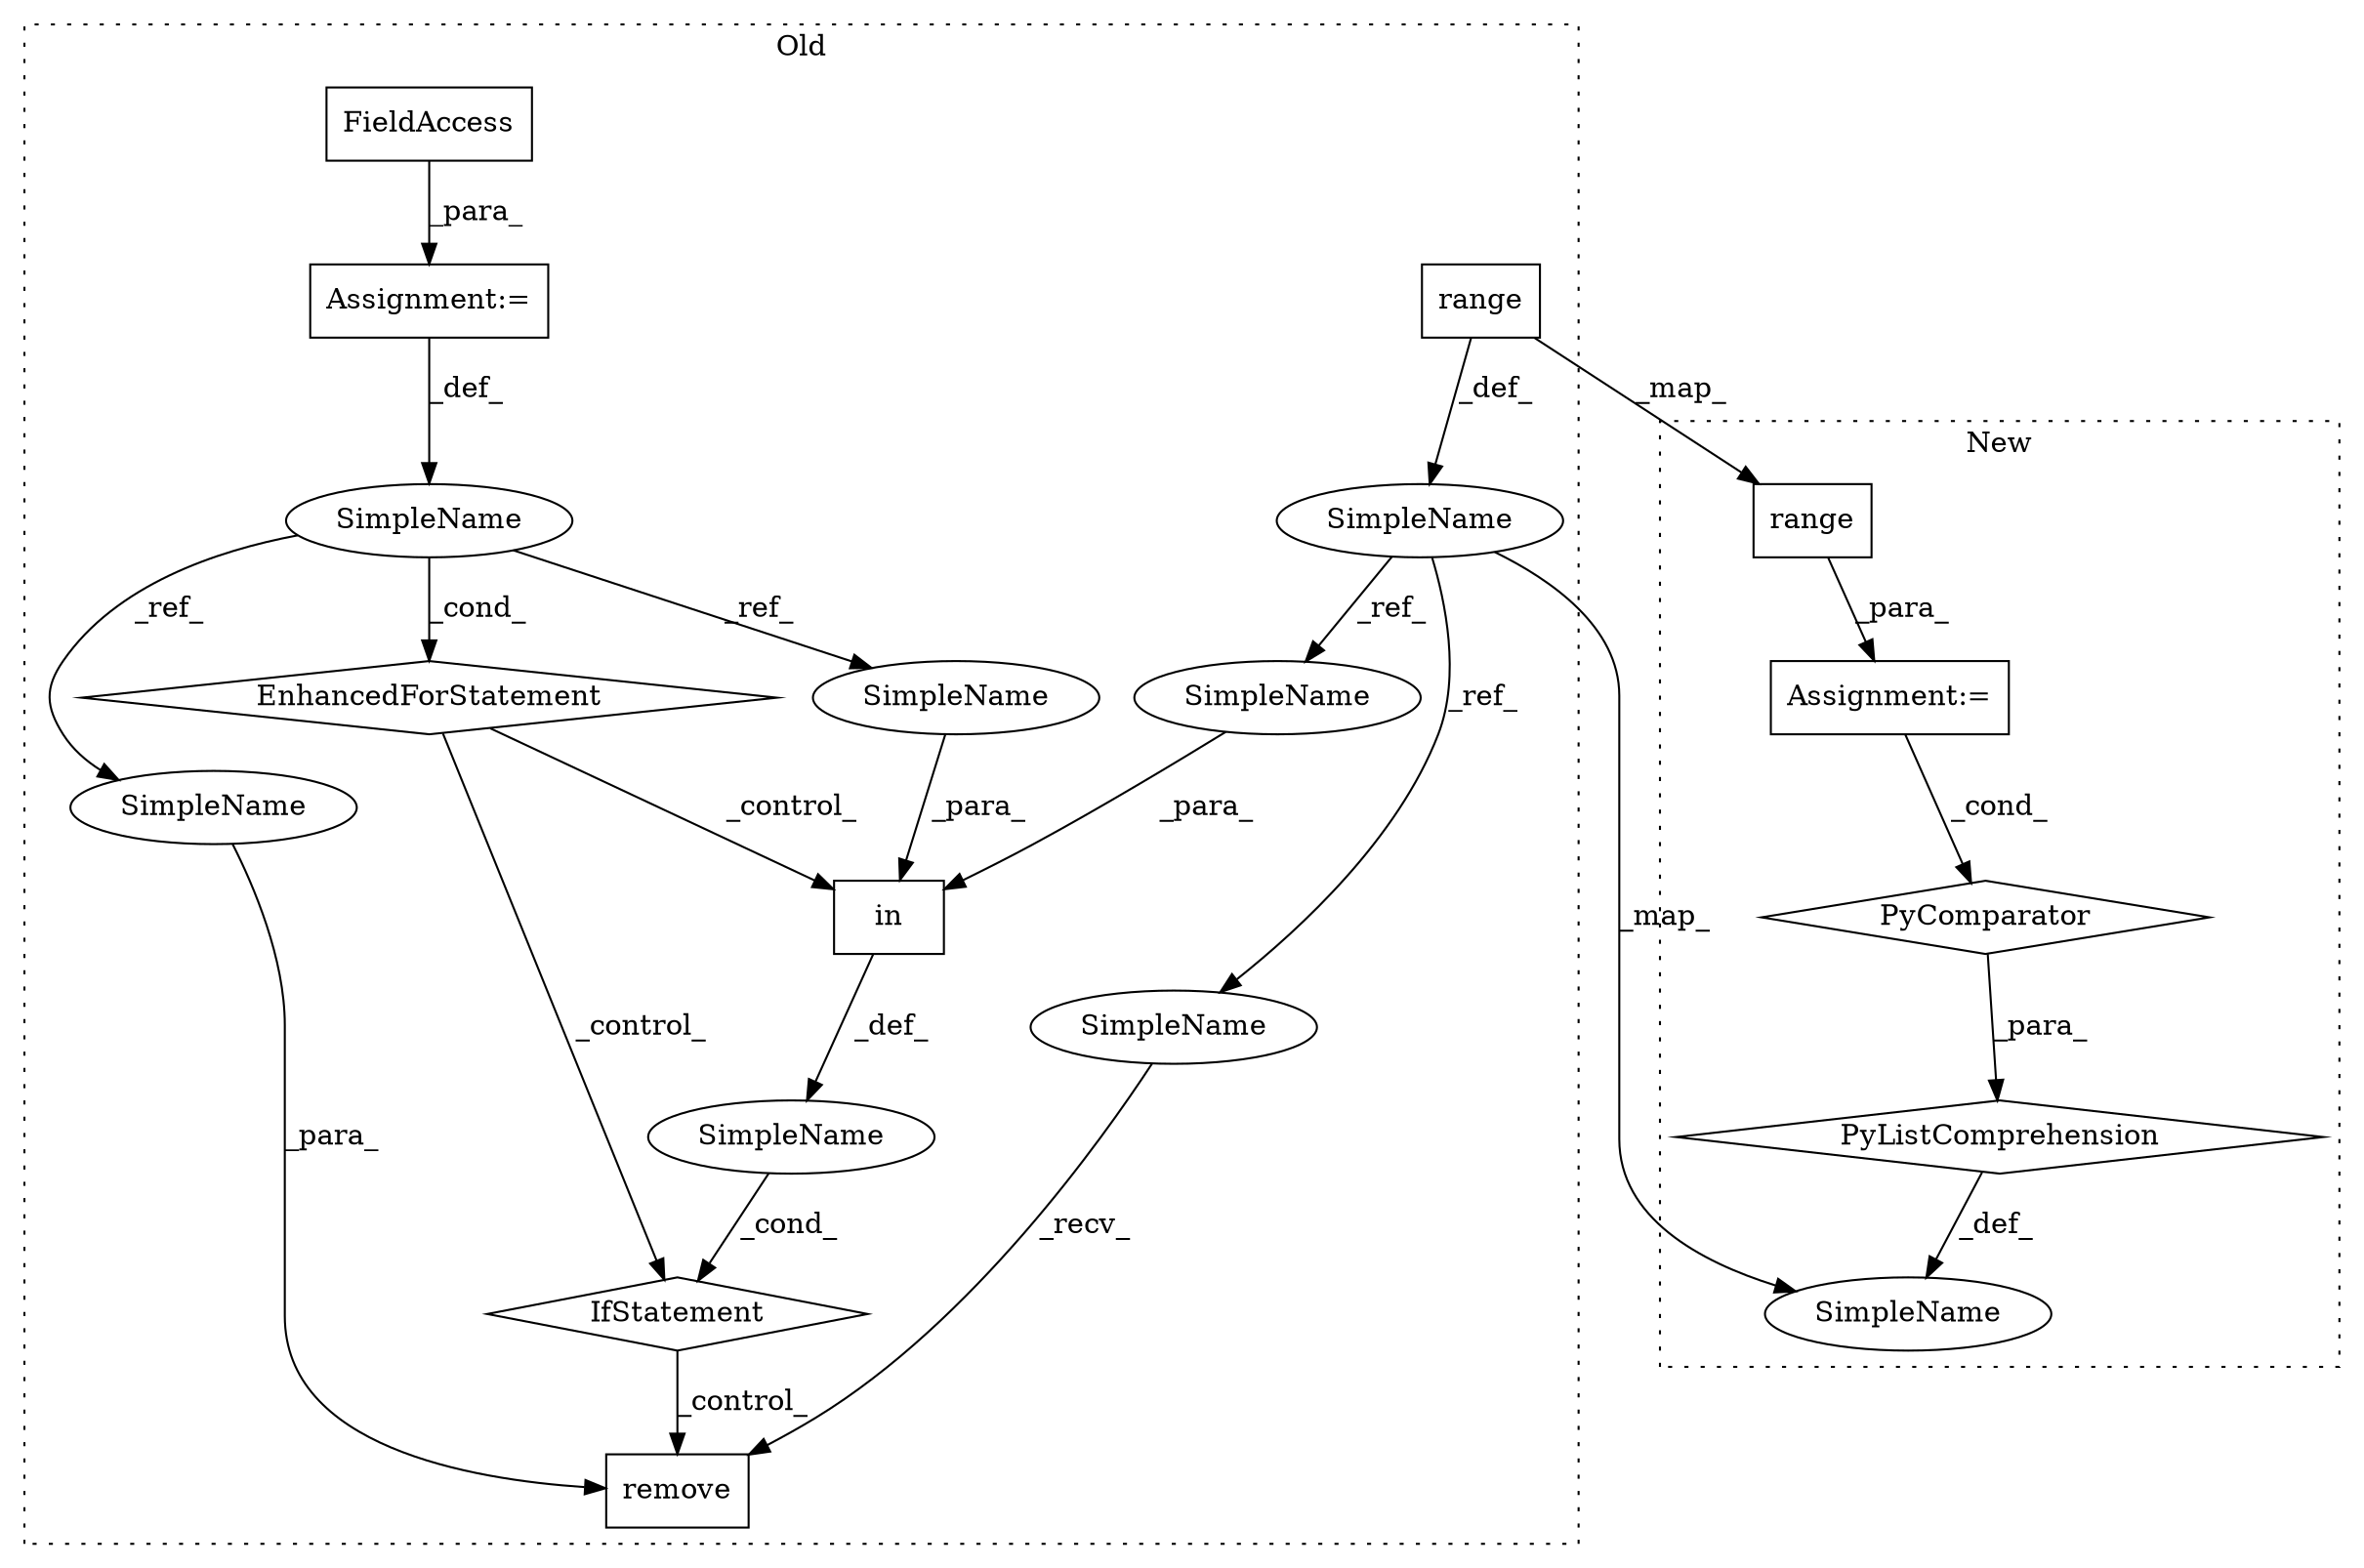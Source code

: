 digraph G {
subgraph cluster0 {
1 [label="remove" a="32" s="2868,2882" l="7,1" shape="box"];
5 [label="IfStatement" a="25" s="2826,2851" l="10,2" shape="diamond"];
6 [label="SimpleName" a="42" s="" l="" shape="ellipse"];
7 [label="Assignment:=" a="7" s="2728,2816" l="53,2" shape="box"];
8 [label="EnhancedForStatement" a="70" s="2728,2816" l="53,2" shape="diamond"];
9 [label="range" a="32" s="2693,2721" l="6,1" shape="box"];
11 [label="SimpleName" a="42" s="2688" l="4" shape="ellipse"];
13 [label="in" a="105" s="2836" l="15" shape="box"];
14 [label="FieldAccess" a="22" s="2795" l="21" shape="box"];
15 [label="SimpleName" a="42" s="2785" l="7" shape="ellipse"];
16 [label="SimpleName" a="42" s="2863" l="4" shape="ellipse"];
17 [label="SimpleName" a="42" s="2847" l="4" shape="ellipse"];
18 [label="SimpleName" a="42" s="2875" l="7" shape="ellipse"];
19 [label="SimpleName" a="42" s="2836" l="7" shape="ellipse"];
label = "Old";
style="dotted";
}
subgraph cluster1 {
2 [label="PyComparator" a="113" s="2763" l="73" shape="diamond"];
3 [label="Assignment:=" a="7" s="2763" l="73" shape="box"];
4 [label="PyListComprehension" a="109" s="2704" l="140" shape="diamond"];
10 [label="range" a="32" s="2770,2798" l="6,1" shape="box"];
12 [label="SimpleName" a="42" s="2688" l="4" shape="ellipse"];
label = "New";
style="dotted";
}
2 -> 4 [label="_para_"];
3 -> 2 [label="_cond_"];
4 -> 12 [label="_def_"];
5 -> 1 [label="_control_"];
6 -> 5 [label="_cond_"];
7 -> 15 [label="_def_"];
8 -> 5 [label="_control_"];
8 -> 13 [label="_control_"];
9 -> 11 [label="_def_"];
9 -> 10 [label="_map_"];
10 -> 3 [label="_para_"];
11 -> 16 [label="_ref_"];
11 -> 12 [label="_map_"];
11 -> 17 [label="_ref_"];
13 -> 6 [label="_def_"];
14 -> 7 [label="_para_"];
15 -> 8 [label="_cond_"];
15 -> 18 [label="_ref_"];
15 -> 19 [label="_ref_"];
16 -> 1 [label="_recv_"];
17 -> 13 [label="_para_"];
18 -> 1 [label="_para_"];
19 -> 13 [label="_para_"];
}